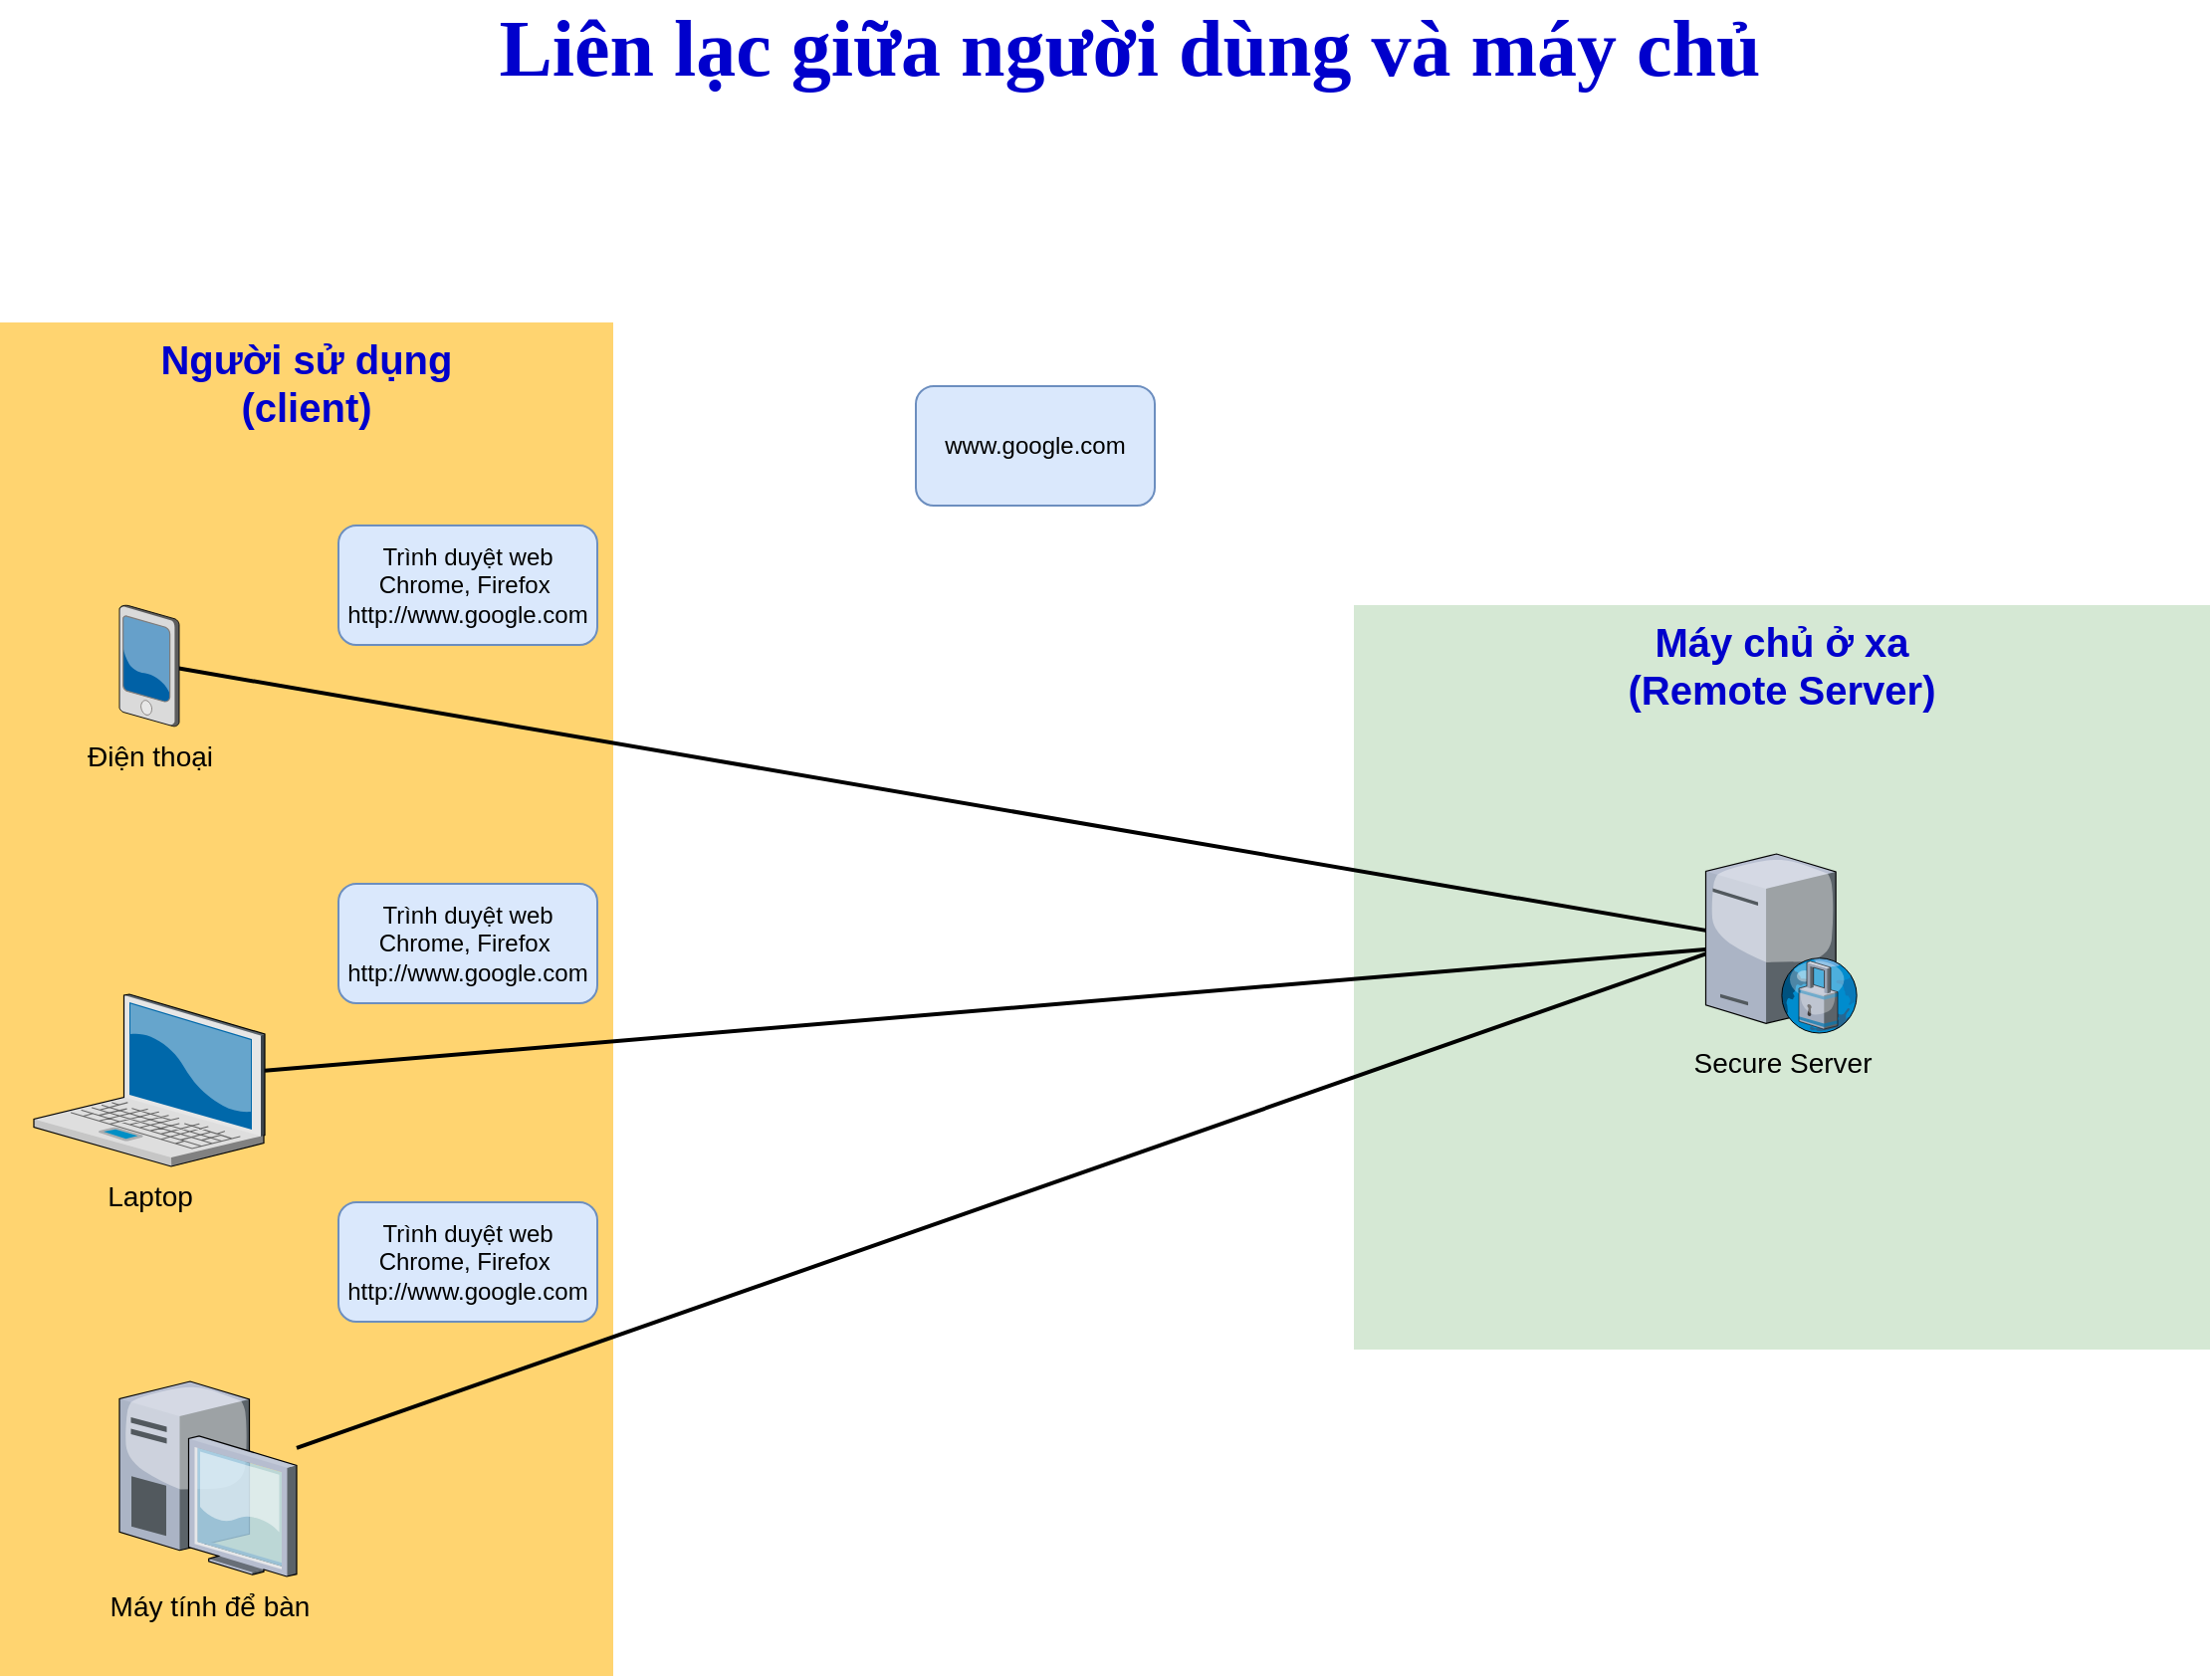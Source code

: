 <mxfile version="13.1.14" type="device"><diagram name="Page-1" id="e3a06f82-3646-2815-327d-82caf3d4e204"><mxGraphModel dx="1053" dy="557" grid="1" gridSize="10" guides="1" tooltips="1" connect="1" arrows="1" fold="1" page="1" pageScale="1.5" pageWidth="1169" pageHeight="826" background="none" math="0" shadow="0"><root><mxCell id="0" style=";html=1;"/><mxCell id="1" style=";html=1;" parent="0"/><mxCell id="6a7d8f32e03d9370-60" value="&lt;font style=&quot;font-size: 20px&quot; color=&quot;#0000cc&quot;&gt;&lt;b&gt;Máy chủ ở xa &lt;br&gt;(Remote Server)&lt;/b&gt;&lt;/font&gt;" style="whiteSpace=wrap;html=1;fillColor=#d5e8d4;fontSize=14;strokeColor=none;verticalAlign=top;" parent="1" vertex="1"><mxGeometry x="990" y="390" width="430" height="374" as="geometry"/></mxCell><mxCell id="6a7d8f32e03d9370-57" value="&lt;font style=&quot;font-size: 20px&quot; color=&quot;#0000cc&quot;&gt;&lt;b&gt;Người sử dụng &lt;br&gt;(client)&lt;/b&gt;&lt;/font&gt;" style="whiteSpace=wrap;html=1;fillColor=#FFD470;gradientColor=none;fontSize=14;strokeColor=none;verticalAlign=top;" parent="1" vertex="1"><mxGeometry x="310" y="248" width="308" height="680" as="geometry"/></mxCell><mxCell id="6a7d8f32e03d9370-35" style="edgeStyle=none;rounded=0;html=1;startSize=10;endSize=10;jettySize=auto;orthogonalLoop=1;fontSize=14;endArrow=none;endFill=0;strokeWidth=2;entryX=0.073;entryY=0.528;entryDx=0;entryDy=0;entryPerimeter=0;" parent="1" source="6a7d8f32e03d9370-2" target="6a7d8f32e03d9370-25" edge="1"><mxGeometry relative="1" as="geometry"><mxPoint x="637" y="843.32" as="targetPoint"/></mxGeometry></mxCell><mxCell id="6a7d8f32e03d9370-2" value="Laptop" style="verticalLabelPosition=bottom;aspect=fixed;html=1;verticalAlign=top;strokeColor=none;shape=mxgraph.citrix.laptop_2;fillColor=#66B2FF;gradientColor=#0066CC;fontSize=14;" parent="1" vertex="1"><mxGeometry x="327.0" y="585.5" width="116" height="86.5" as="geometry"/></mxCell><mxCell id="6a7d8f32e03d9370-34" style="edgeStyle=none;rounded=0;html=1;startSize=10;endSize=10;jettySize=auto;orthogonalLoop=1;fontSize=14;endArrow=none;endFill=0;strokeWidth=2;entryX=0.168;entryY=0.508;entryDx=0;entryDy=0;entryPerimeter=0;" parent="1" source="6a7d8f32e03d9370-3" target="6a7d8f32e03d9370-25" edge="1"><mxGeometry relative="1" as="geometry"><mxPoint x="637" y="679.147" as="targetPoint"/></mxGeometry></mxCell><mxCell id="6a7d8f32e03d9370-3" value="Máy tính để bàn" style="verticalLabelPosition=bottom;aspect=fixed;html=1;verticalAlign=top;strokeColor=none;shape=mxgraph.citrix.desktop;fillColor=#66B2FF;gradientColor=#0066CC;fontSize=14;" parent="1" vertex="1"><mxGeometry x="370.0" y="780" width="89" height="98" as="geometry"/></mxCell><mxCell id="6a7d8f32e03d9370-56" style="edgeStyle=none;rounded=0;html=1;startSize=10;endSize=10;jettySize=auto;orthogonalLoop=1;fontSize=14;endArrow=none;endFill=0;strokeWidth=2;exitX=0.874;exitY=0.511;exitDx=0;exitDy=0;exitPerimeter=0;" parent="1" source="FxPdNSylVPfAXl62DZSr-1" target="6a7d8f32e03d9370-25" edge="1"><mxGeometry relative="1" as="geometry"><mxPoint x="914.19" y="281.008" as="sourcePoint"/></mxGeometry></mxCell><mxCell id="6a7d8f32e03d9370-25" value="Secure Server" style="verticalLabelPosition=bottom;aspect=fixed;html=1;verticalAlign=top;strokeColor=none;shape=mxgraph.citrix.proxy_server;fillColor=#66B2FF;gradientColor=#0066CC;fontSize=14;" parent="1" vertex="1"><mxGeometry x="1166.75" y="515" width="76.5" height="90" as="geometry"/></mxCell><mxCell id="FxPdNSylVPfAXl62DZSr-1" value="Điện thoại" style="verticalLabelPosition=bottom;aspect=fixed;html=1;verticalAlign=top;strokeColor=none;shape=mxgraph.citrix.pda;fillColor=#66B2FF;gradientColor=#0066CC;fontSize=14;" vertex="1" parent="1"><mxGeometry x="370.0" y="390" width="30" height="61" as="geometry"/></mxCell><mxCell id="FxPdNSylVPfAXl62DZSr-2" value="Trình duyệt web&lt;br&gt;Chrome, Firefox&amp;nbsp;&lt;br&gt;http://www.google.com" style="rounded=1;whiteSpace=wrap;html=1;fillColor=#dae8fc;strokeColor=#6c8ebf;" vertex="1" parent="1"><mxGeometry x="480" y="350" width="130" height="60" as="geometry"/></mxCell><mxCell id="FxPdNSylVPfAXl62DZSr-11" value="Liên lạc giữa người dùng và máy chủ" style="text;strokeColor=none;fillColor=none;html=1;fontSize=40;fontStyle=1;verticalAlign=middle;align=center;fontFamily=Times New Roman;fontColor=#0000CC;" vertex="1" parent="1"><mxGeometry x="446" y="90" width="861" height="40" as="geometry"/></mxCell><mxCell id="FxPdNSylVPfAXl62DZSr-12" value="www.google.com" style="rounded=1;whiteSpace=wrap;html=1;fillColor=#dae8fc;strokeColor=#6c8ebf;" vertex="1" parent="1"><mxGeometry x="770" y="280" width="120" height="60" as="geometry"/></mxCell><mxCell id="FxPdNSylVPfAXl62DZSr-13" value="Trình duyệt web&lt;br&gt;Chrome, Firefox&amp;nbsp;&lt;br&gt;http://www.google.com" style="rounded=1;whiteSpace=wrap;html=1;fillColor=#dae8fc;strokeColor=#6c8ebf;" vertex="1" parent="1"><mxGeometry x="480" y="530" width="130" height="60" as="geometry"/></mxCell><mxCell id="FxPdNSylVPfAXl62DZSr-14" value="Trình duyệt web&lt;br&gt;Chrome, Firefox&amp;nbsp;&lt;br&gt;http://www.google.com" style="rounded=1;whiteSpace=wrap;html=1;fillColor=#dae8fc;strokeColor=#6c8ebf;" vertex="1" parent="1"><mxGeometry x="480" y="690" width="130" height="60" as="geometry"/></mxCell></root></mxGraphModel></diagram></mxfile>
